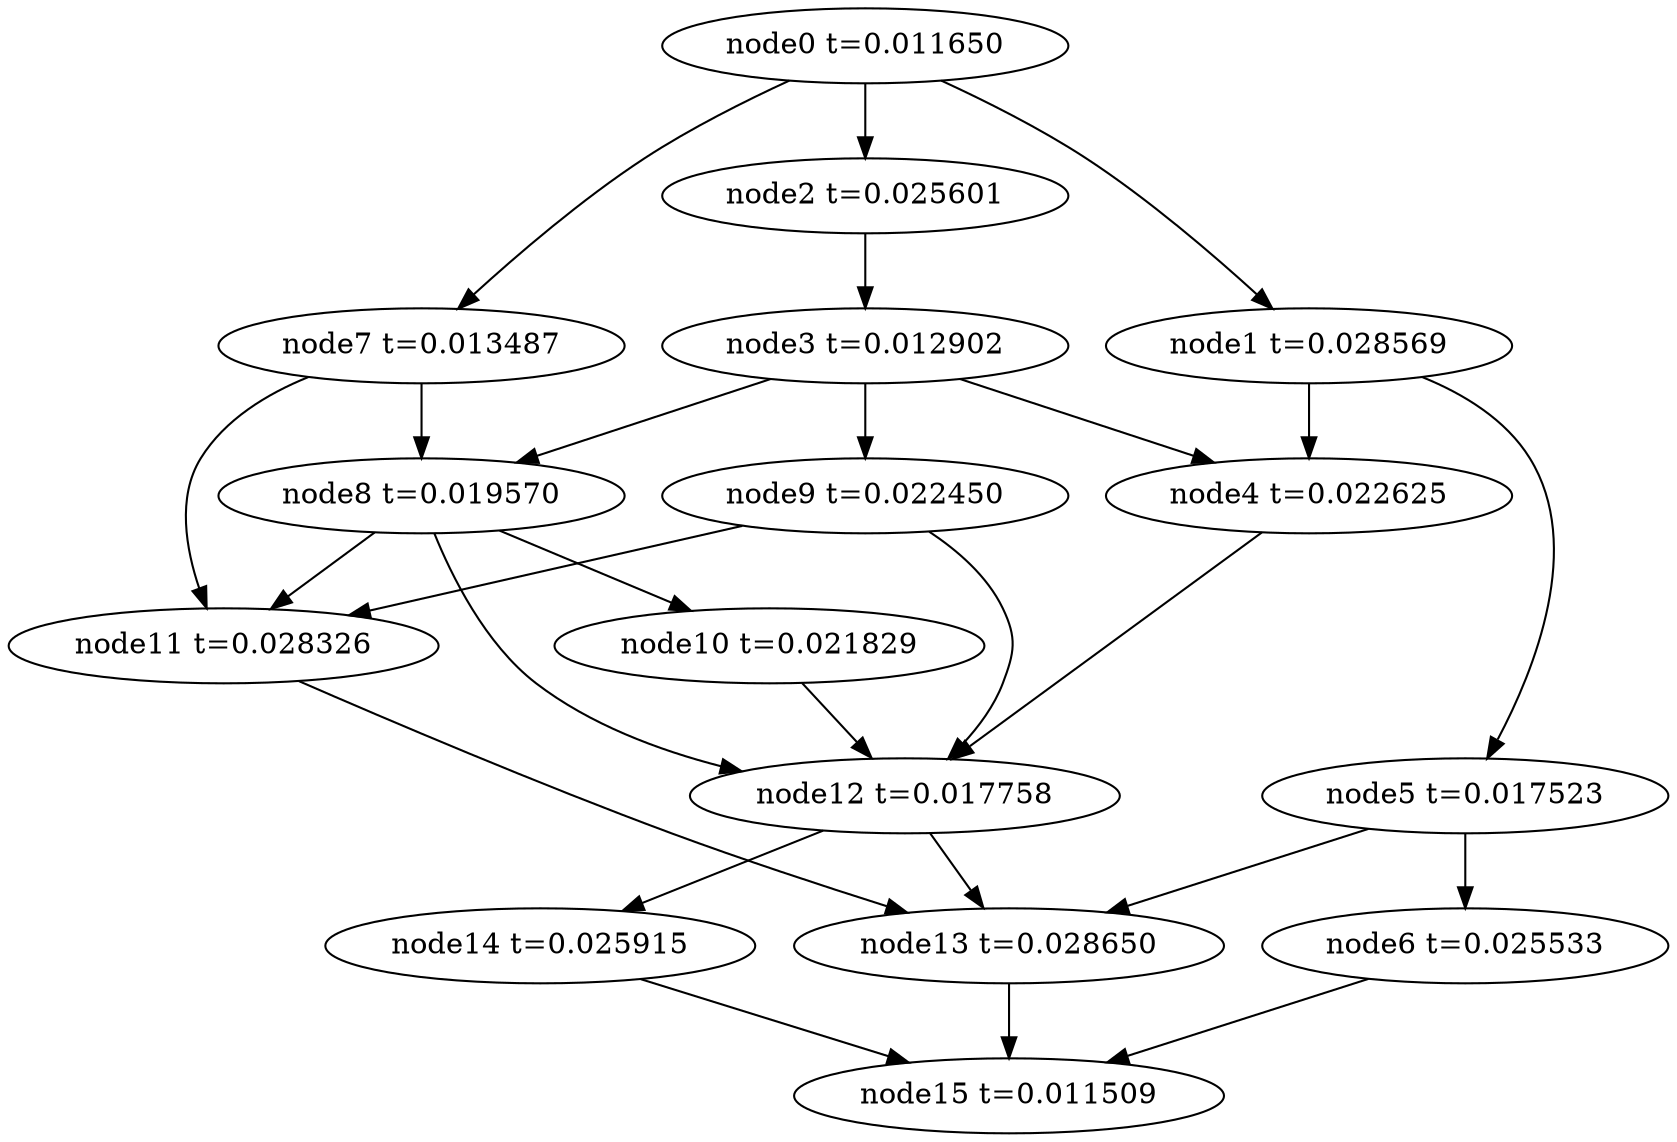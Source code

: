 digraph g{
	node15[label="node15 t=0.011509"]
	node14 -> node15
	node14[label="node14 t=0.025915"];
	node13 -> node15
	node13[label="node13 t=0.028650"];
	node12 -> node14
	node12 -> node13
	node12[label="node12 t=0.017758"];
	node11 -> node13
	node11[label="node11 t=0.028326"];
	node10 -> node12
	node10[label="node10 t=0.021829"];
	node9 -> node12
	node9 -> node11
	node9[label="node9 t=0.022450"];
	node8 -> node12
	node8 -> node11
	node8 -> node10
	node8[label="node8 t=0.019570"];
	node7 -> node11
	node7 -> node8
	node7[label="node7 t=0.013487"];
	node6 -> node15
	node6[label="node6 t=0.025533"];
	node5 -> node13
	node5 -> node6
	node5[label="node5 t=0.017523"];
	node4 -> node12
	node4[label="node4 t=0.022625"];
	node3 -> node9
	node3 -> node8
	node3 -> node4
	node3[label="node3 t=0.012902"];
	node2 -> node3
	node2[label="node2 t=0.025601"];
	node1 -> node5
	node1 -> node4
	node1[label="node1 t=0.028569"];
	node0 -> node7
	node0 -> node2
	node0 -> node1
	node0[label="node0 t=0.011650"];
}
